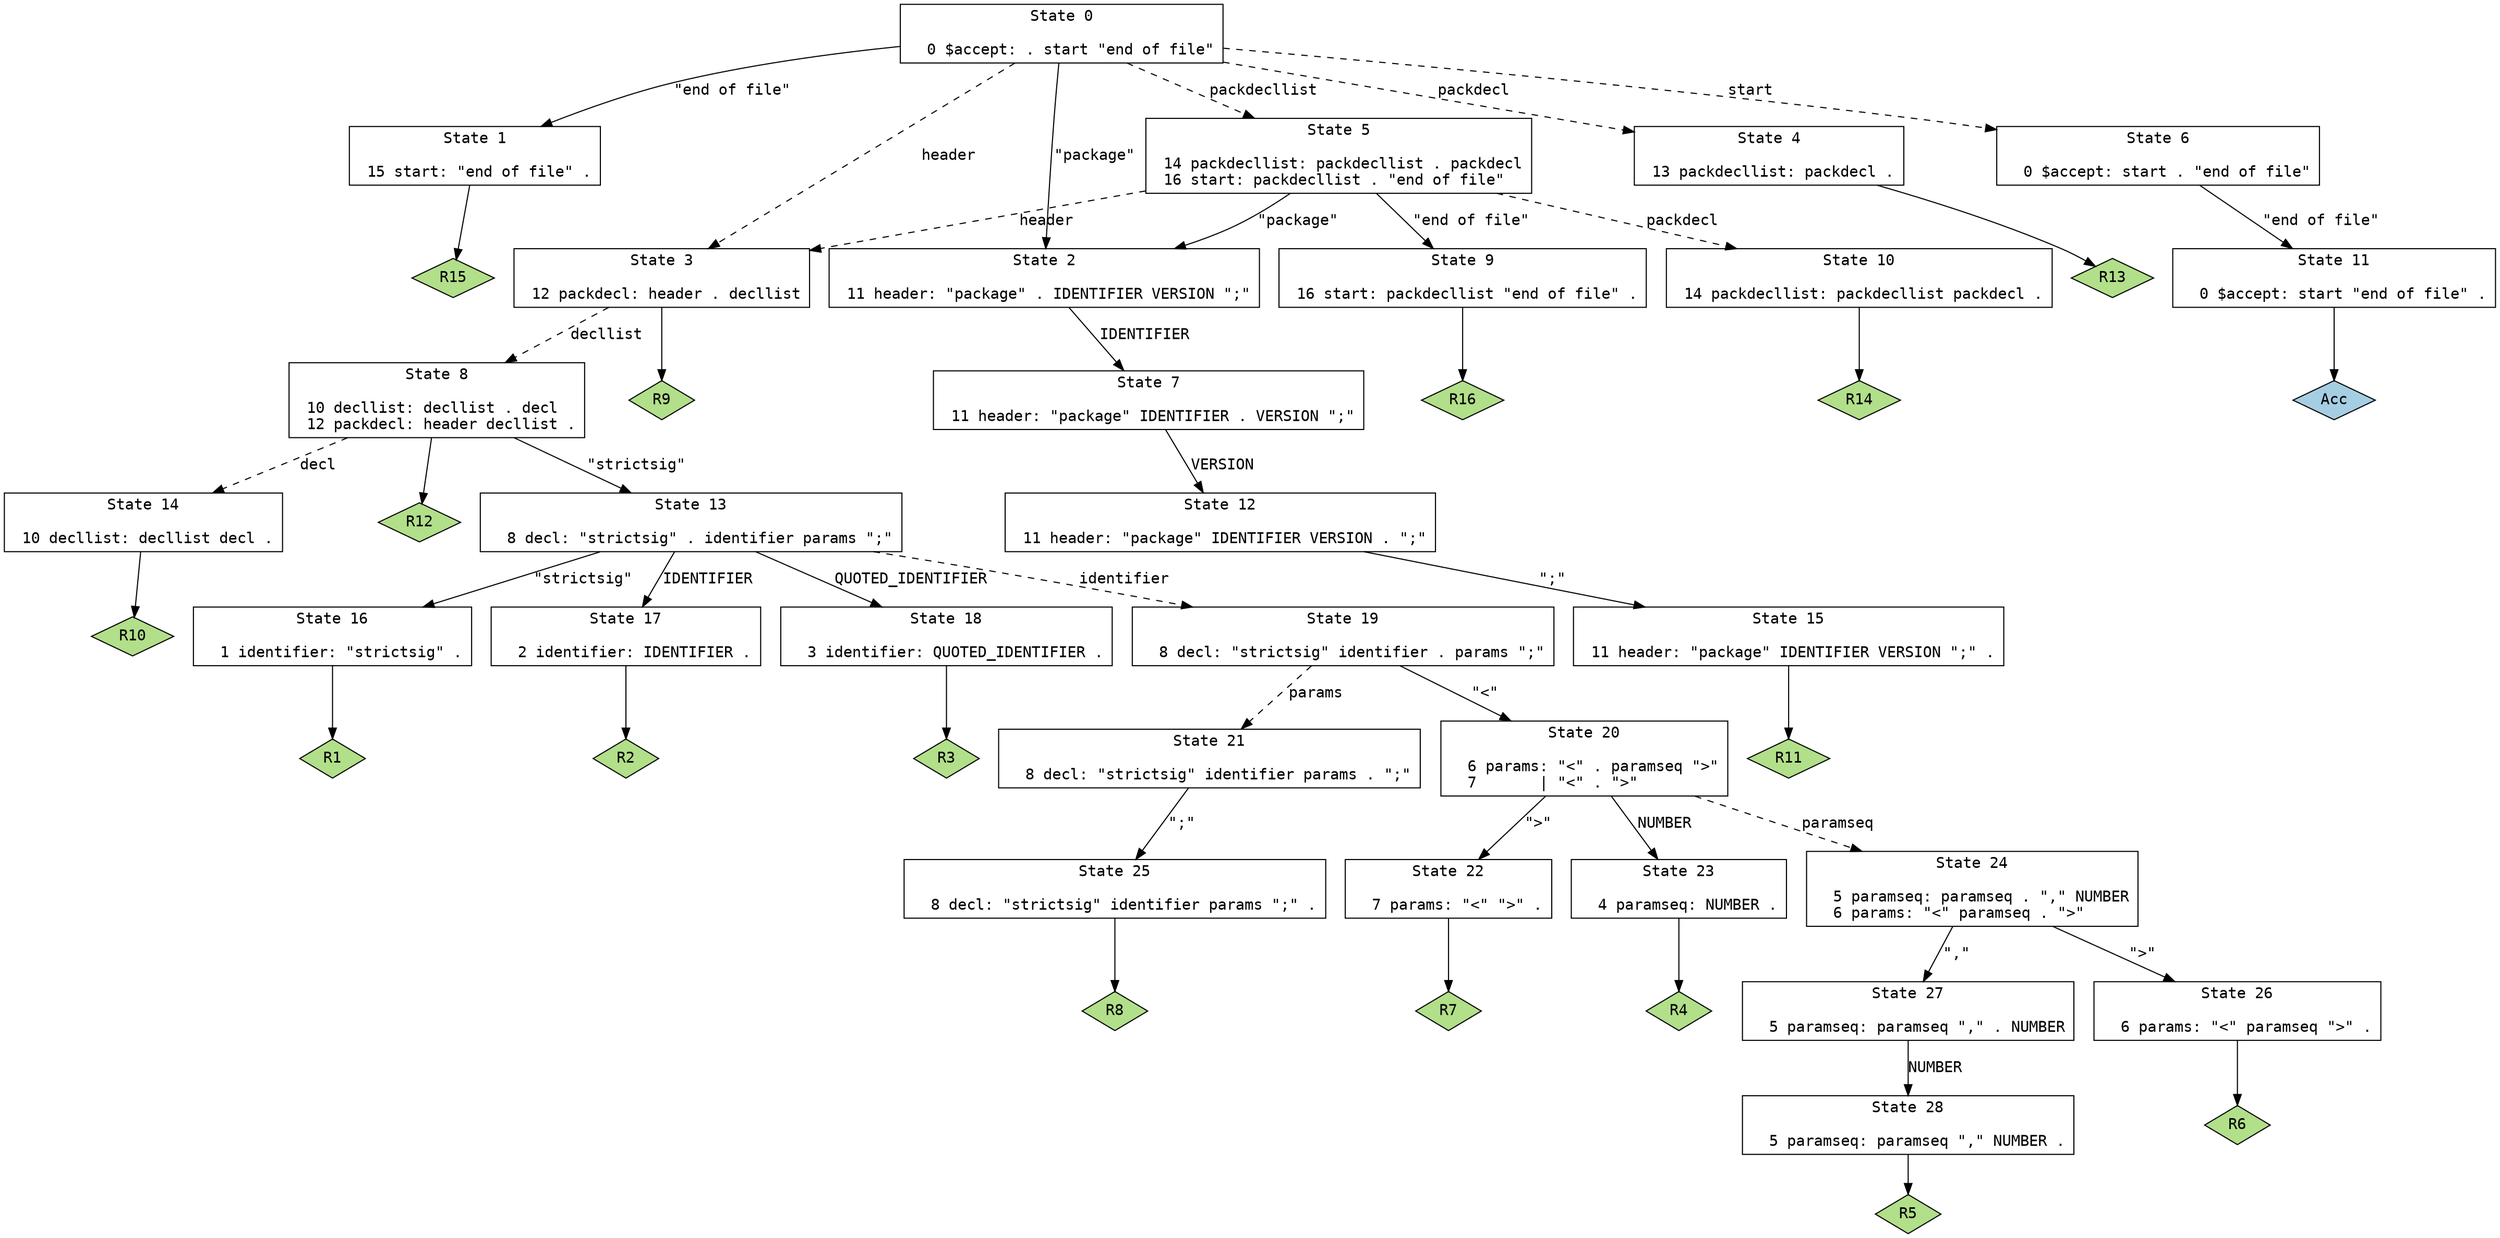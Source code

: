 // Generated by GNU Bison 3.3.2.
// Report bugs to <bug-bison@gnu.org>.
// Home page: <http://www.gnu.org/software/bison/>.

digraph "Parser.yxx"
{
  node [fontname = courier, shape = box, colorscheme = paired6]
  edge [fontname = courier]

  0 [label="State 0\n\l  0 $accept: . start \"end of file\"\l"]
  0 -> 1 [style=solid label="\"end of file\""]
  0 -> 2 [style=solid label="\"package\""]
  0 -> 3 [style=dashed label="header"]
  0 -> 4 [style=dashed label="packdecl"]
  0 -> 5 [style=dashed label="packdecllist"]
  0 -> 6 [style=dashed label="start"]
  1 [label="State 1\n\l 15 start: \"end of file\" .\l"]
  1 -> "1R15" [style=solid]
 "1R15" [label="R15", fillcolor=3, shape=diamond, style=filled]
  2 [label="State 2\n\l 11 header: \"package\" . IDENTIFIER VERSION \";\"\l"]
  2 -> 7 [style=solid label="IDENTIFIER"]
  3 [label="State 3\n\l 12 packdecl: header . decllist\l"]
  3 -> 8 [style=dashed label="decllist"]
  3 -> "3R9" [style=solid]
 "3R9" [label="R9", fillcolor=3, shape=diamond, style=filled]
  4 [label="State 4\n\l 13 packdecllist: packdecl .\l"]
  4 -> "4R13" [style=solid]
 "4R13" [label="R13", fillcolor=3, shape=diamond, style=filled]
  5 [label="State 5\n\l 14 packdecllist: packdecllist . packdecl\l 16 start: packdecllist . \"end of file\"\l"]
  5 -> 9 [style=solid label="\"end of file\""]
  5 -> 2 [style=solid label="\"package\""]
  5 -> 3 [style=dashed label="header"]
  5 -> 10 [style=dashed label="packdecl"]
  6 [label="State 6\n\l  0 $accept: start . \"end of file\"\l"]
  6 -> 11 [style=solid label="\"end of file\""]
  7 [label="State 7\n\l 11 header: \"package\" IDENTIFIER . VERSION \";\"\l"]
  7 -> 12 [style=solid label="VERSION"]
  8 [label="State 8\n\l 10 decllist: decllist . decl\l 12 packdecl: header decllist .\l"]
  8 -> 13 [style=solid label="\"strictsig\""]
  8 -> 14 [style=dashed label="decl"]
  8 -> "8R12" [style=solid]
 "8R12" [label="R12", fillcolor=3, shape=diamond, style=filled]
  9 [label="State 9\n\l 16 start: packdecllist \"end of file\" .\l"]
  9 -> "9R16" [style=solid]
 "9R16" [label="R16", fillcolor=3, shape=diamond, style=filled]
  10 [label="State 10\n\l 14 packdecllist: packdecllist packdecl .\l"]
  10 -> "10R14" [style=solid]
 "10R14" [label="R14", fillcolor=3, shape=diamond, style=filled]
  11 [label="State 11\n\l  0 $accept: start \"end of file\" .\l"]
  11 -> "11R0" [style=solid]
 "11R0" [label="Acc", fillcolor=1, shape=diamond, style=filled]
  12 [label="State 12\n\l 11 header: \"package\" IDENTIFIER VERSION . \";\"\l"]
  12 -> 15 [style=solid label="\";\""]
  13 [label="State 13\n\l  8 decl: \"strictsig\" . identifier params \";\"\l"]
  13 -> 16 [style=solid label="\"strictsig\""]
  13 -> 17 [style=solid label="IDENTIFIER"]
  13 -> 18 [style=solid label="QUOTED_IDENTIFIER"]
  13 -> 19 [style=dashed label="identifier"]
  14 [label="State 14\n\l 10 decllist: decllist decl .\l"]
  14 -> "14R10" [style=solid]
 "14R10" [label="R10", fillcolor=3, shape=diamond, style=filled]
  15 [label="State 15\n\l 11 header: \"package\" IDENTIFIER VERSION \";\" .\l"]
  15 -> "15R11" [style=solid]
 "15R11" [label="R11", fillcolor=3, shape=diamond, style=filled]
  16 [label="State 16\n\l  1 identifier: \"strictsig\" .\l"]
  16 -> "16R1" [style=solid]
 "16R1" [label="R1", fillcolor=3, shape=diamond, style=filled]
  17 [label="State 17\n\l  2 identifier: IDENTIFIER .\l"]
  17 -> "17R2" [style=solid]
 "17R2" [label="R2", fillcolor=3, shape=diamond, style=filled]
  18 [label="State 18\n\l  3 identifier: QUOTED_IDENTIFIER .\l"]
  18 -> "18R3" [style=solid]
 "18R3" [label="R3", fillcolor=3, shape=diamond, style=filled]
  19 [label="State 19\n\l  8 decl: \"strictsig\" identifier . params \";\"\l"]
  19 -> 20 [style=solid label="\"<\""]
  19 -> 21 [style=dashed label="params"]
  20 [label="State 20\n\l  6 params: \"<\" . paramseq \">\"\l  7       | \"<\" . \">\"\l"]
  20 -> 22 [style=solid label="\">\""]
  20 -> 23 [style=solid label="NUMBER"]
  20 -> 24 [style=dashed label="paramseq"]
  21 [label="State 21\n\l  8 decl: \"strictsig\" identifier params . \";\"\l"]
  21 -> 25 [style=solid label="\";\""]
  22 [label="State 22\n\l  7 params: \"<\" \">\" .\l"]
  22 -> "22R7" [style=solid]
 "22R7" [label="R7", fillcolor=3, shape=diamond, style=filled]
  23 [label="State 23\n\l  4 paramseq: NUMBER .\l"]
  23 -> "23R4" [style=solid]
 "23R4" [label="R4", fillcolor=3, shape=diamond, style=filled]
  24 [label="State 24\n\l  5 paramseq: paramseq . \",\" NUMBER\l  6 params: \"<\" paramseq . \">\"\l"]
  24 -> 26 [style=solid label="\">\""]
  24 -> 27 [style=solid label="\",\""]
  25 [label="State 25\n\l  8 decl: \"strictsig\" identifier params \";\" .\l"]
  25 -> "25R8" [style=solid]
 "25R8" [label="R8", fillcolor=3, shape=diamond, style=filled]
  26 [label="State 26\n\l  6 params: \"<\" paramseq \">\" .\l"]
  26 -> "26R6" [style=solid]
 "26R6" [label="R6", fillcolor=3, shape=diamond, style=filled]
  27 [label="State 27\n\l  5 paramseq: paramseq \",\" . NUMBER\l"]
  27 -> 28 [style=solid label="NUMBER"]
  28 [label="State 28\n\l  5 paramseq: paramseq \",\" NUMBER .\l"]
  28 -> "28R5" [style=solid]
 "28R5" [label="R5", fillcolor=3, shape=diamond, style=filled]
}
